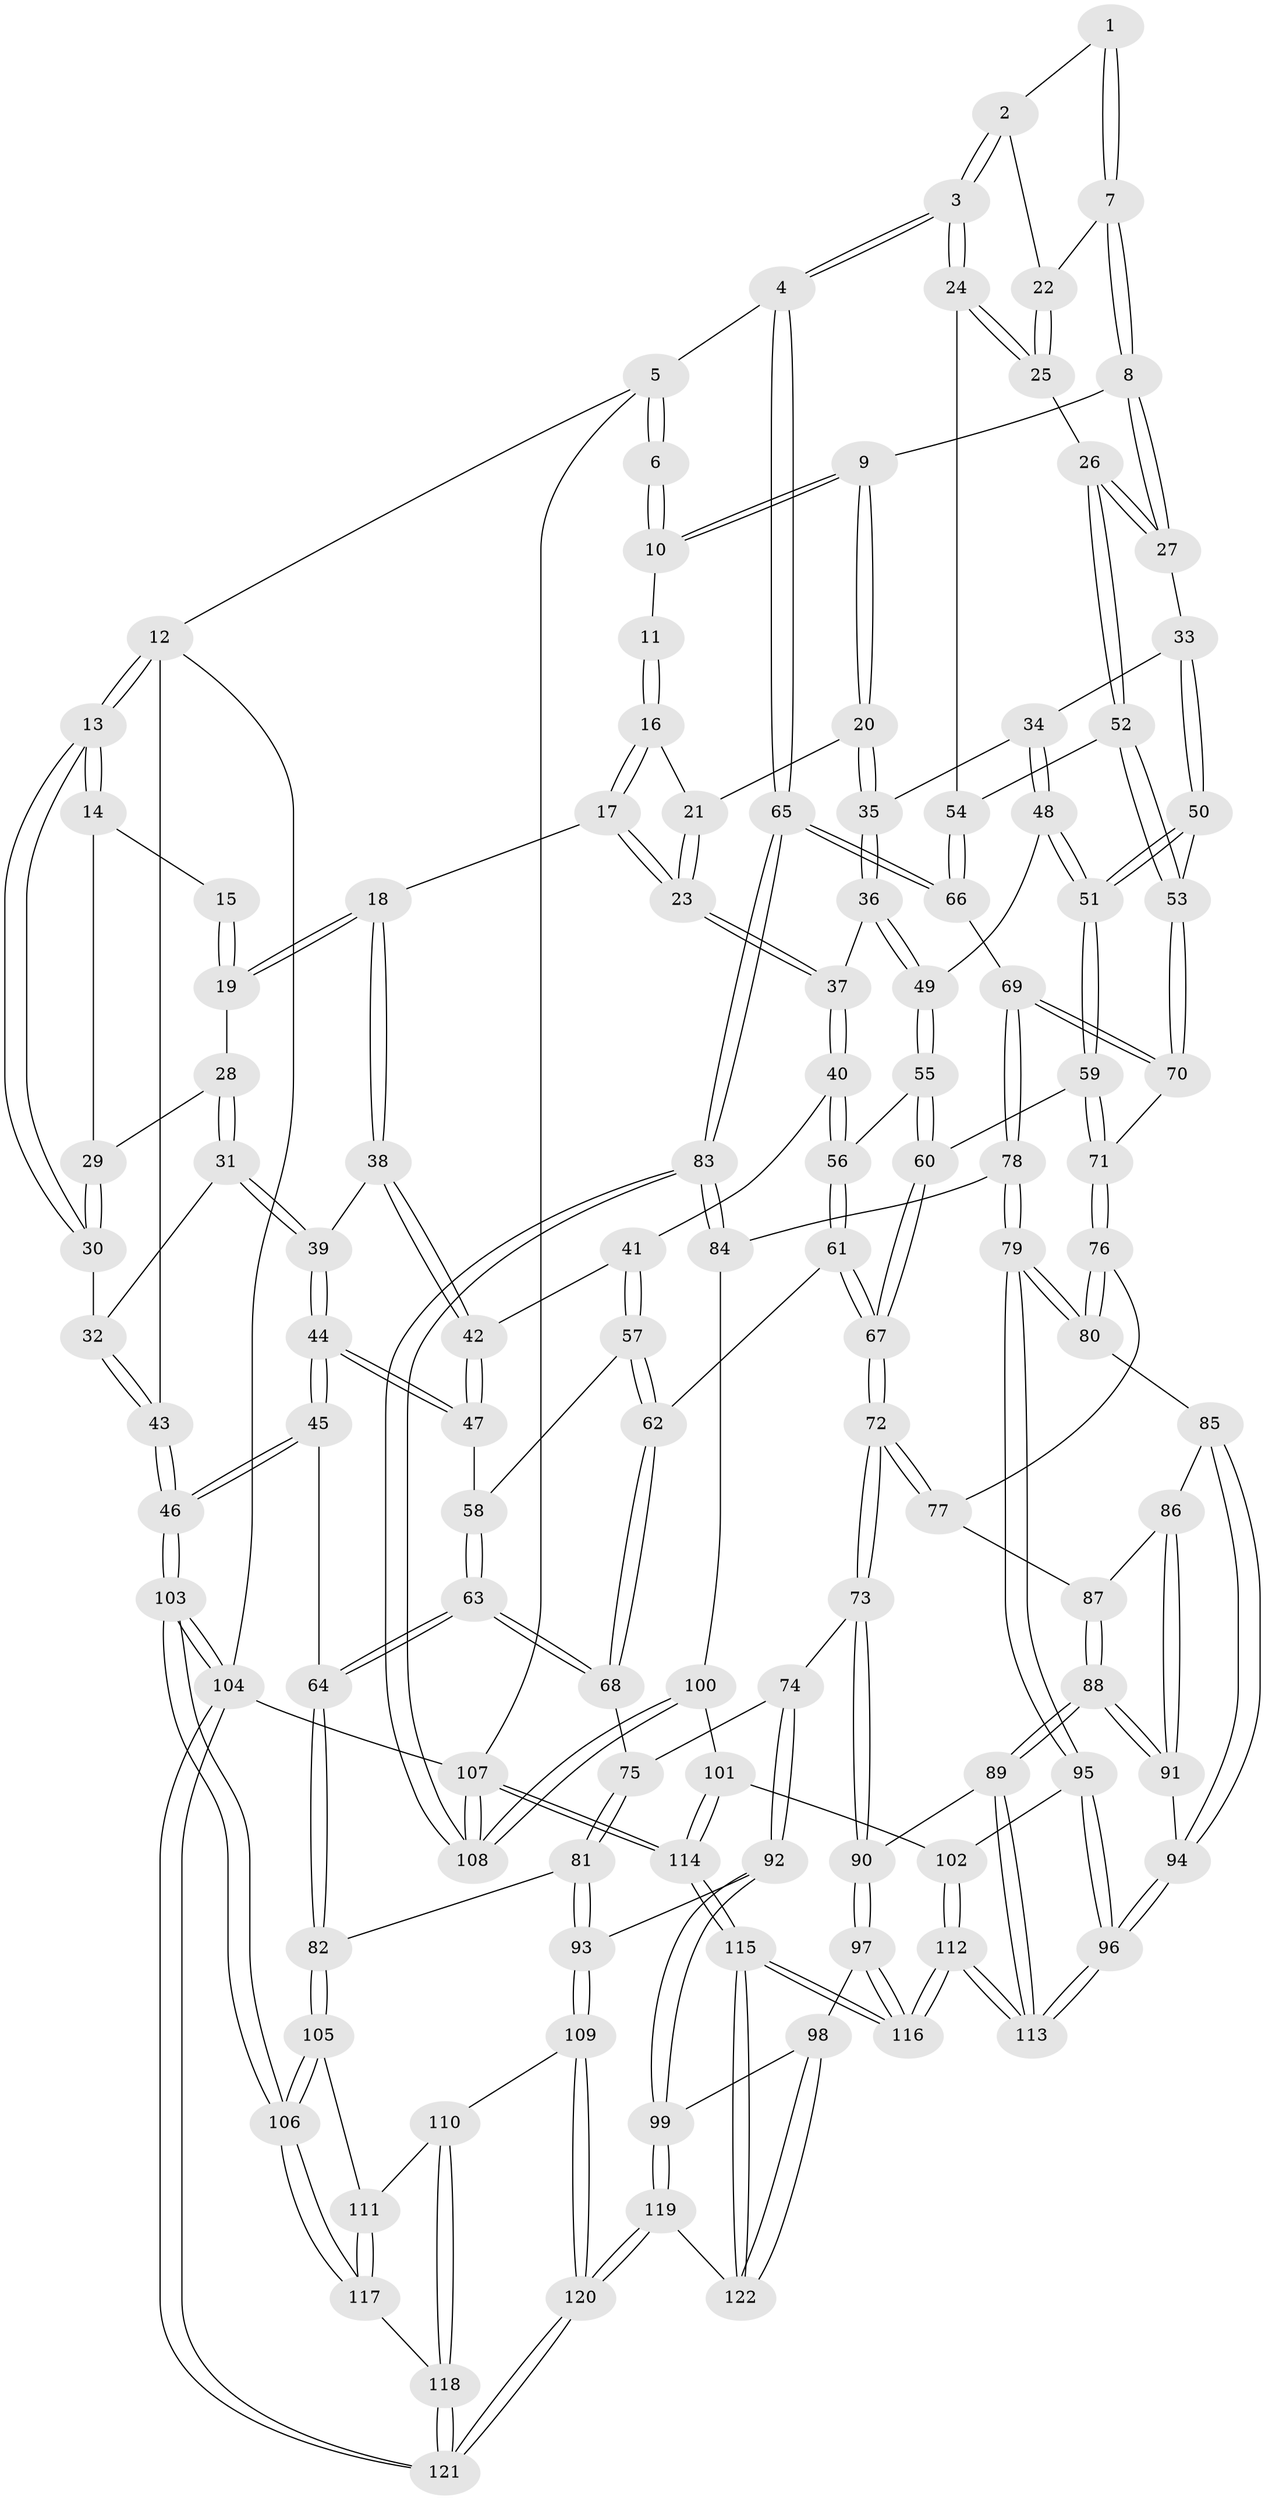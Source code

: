 // coarse degree distribution, {3: 0.10810810810810811, 4: 0.3108108108108108, 6: 0.12162162162162163, 2: 0.02702702702702703, 5: 0.43243243243243246}
// Generated by graph-tools (version 1.1) at 2025/52/02/27/25 19:52:41]
// undirected, 122 vertices, 302 edges
graph export_dot {
graph [start="1"]
  node [color=gray90,style=filled];
  1 [pos="+0.7887771492083318+0.06728100541064744"];
  2 [pos="+0.8984097291084329+0.06471803900012776"];
  3 [pos="+1+0.01915886842436409"];
  4 [pos="+1+0.013009838955729155"];
  5 [pos="+1+0"];
  6 [pos="+0.6644911541646402+0"];
  7 [pos="+0.7277658449068183+0.11292524800424396"];
  8 [pos="+0.6598250183177645+0.11785615547664242"];
  9 [pos="+0.5109757802411491+0"];
  10 [pos="+0.4964195026050857+0"];
  11 [pos="+0.4240219825248261+0"];
  12 [pos="+0+0"];
  13 [pos="+0+0"];
  14 [pos="+0+0"];
  15 [pos="+0.017079769320027218+0"];
  16 [pos="+0.29079358109737796+0.10652963918974426"];
  17 [pos="+0.21794262018401525+0.15933762833459"];
  18 [pos="+0.21142638782597842+0.16137775715671948"];
  19 [pos="+0.2109133237535932+0.16095279564626902"];
  20 [pos="+0.4612730399625128+0.1455610775415076"];
  21 [pos="+0.31822750237896313+0.1406354022941271"];
  22 [pos="+0.7729365653217835+0.14154693214071024"];
  23 [pos="+0.3881867238681967+0.261103363996967"];
  24 [pos="+1+0.11480048584225679"];
  25 [pos="+0.8531950331046334+0.2236064794539028"];
  26 [pos="+0.7904288529079604+0.27801056865736157"];
  27 [pos="+0.6589490100201517+0.24190257597628778"];
  28 [pos="+0.1402575897762707+0.15074815132616332"];
  29 [pos="+0.1330691334576821+0.1471912619925738"];
  30 [pos="+0.04779865101869615+0.1598286011321415"];
  31 [pos="+0.08646628648691651+0.2204261117650752"];
  32 [pos="+0.055285549934475896+0.2007063881632064"];
  33 [pos="+0.647450938351184+0.2525135149298441"];
  34 [pos="+0.6157688322307087+0.259384482146339"];
  35 [pos="+0.44903125792227966+0.2254751079075316"];
  36 [pos="+0.4306382884839447+0.24518350200338462"];
  37 [pos="+0.39210288220628364+0.26513391462466246"];
  38 [pos="+0.19237779848233313+0.24703379946155105"];
  39 [pos="+0.11955033518268325+0.25958269061071276"];
  40 [pos="+0.3823194723740319+0.27914729659494364"];
  41 [pos="+0.3683423585266453+0.28589931109112615"];
  42 [pos="+0.20823618035056313+0.26911740104929743"];
  43 [pos="+0+0.43582060198674133"];
  44 [pos="+0.03703193511380707+0.3762399838344327"];
  45 [pos="+0+0.48648387395532305"];
  46 [pos="+0+0.4767960287567508"];
  47 [pos="+0.20562059864591078+0.34184991896864525"];
  48 [pos="+0.5528001476115475+0.3520205982238176"];
  49 [pos="+0.5088899965979893+0.3476263991242452"];
  50 [pos="+0.6612859564845508+0.4150704574472893"];
  51 [pos="+0.5992347622440103+0.45814150754604266"];
  52 [pos="+0.8087423480292616+0.4112375963984435"];
  53 [pos="+0.791342786759407+0.43173977636609173"];
  54 [pos="+0.9036385331158093+0.40796187540315776"];
  55 [pos="+0.4699833548222766+0.4308341043912698"];
  56 [pos="+0.4264896211139753+0.42427680912842947"];
  57 [pos="+0.2699189894036369+0.41310419773900253"];
  58 [pos="+0.24211056384427052+0.40530330389955155"];
  59 [pos="+0.5796090743500635+0.4891495579992234"];
  60 [pos="+0.5533382099271157+0.4902016432184483"];
  61 [pos="+0.35967451227932806+0.4833309933319958"];
  62 [pos="+0.31094760303572516+0.47398225777165043"];
  63 [pos="+0.04791581097156417+0.5199252212561177"];
  64 [pos="+0+0.522225310073486"];
  65 [pos="+1+0.5774512322718393"];
  66 [pos="+1+0.5366183364309952"];
  67 [pos="+0.425507207212813+0.6027543038572791"];
  68 [pos="+0.23283226988899022+0.5786461608333677"];
  69 [pos="+0.8314298694040141+0.5987436308372547"];
  70 [pos="+0.7916660325328492+0.5161038620929519"];
  71 [pos="+0.6210459819049072+0.5563797919184318"];
  72 [pos="+0.4223539318428542+0.6247651298141681"];
  73 [pos="+0.4097784495129935+0.6363675130333925"];
  74 [pos="+0.32506803827562475+0.6508998104399575"];
  75 [pos="+0.24706962132130844+0.6056310417333911"];
  76 [pos="+0.6225183208558508+0.5727272036641741"];
  77 [pos="+0.48487993304064775+0.6525015659880375"];
  78 [pos="+0.8204274637800918+0.6377575436268517"];
  79 [pos="+0.7765069084883405+0.6799621153772512"];
  80 [pos="+0.6495573896065167+0.6413979152909565"];
  81 [pos="+0.14560994773188873+0.7796248490347759"];
  82 [pos="+0.13608711706157534+0.7759559289916534"];
  83 [pos="+1+0.679948257256428"];
  84 [pos="+0.9140434598779126+0.6977054297023778"];
  85 [pos="+0.6331327909895816+0.6611725032015568"];
  86 [pos="+0.5404567339783365+0.6777739606710033"];
  87 [pos="+0.4874290670581318+0.6549593337603403"];
  88 [pos="+0.5209722725522736+0.8365267686306029"];
  89 [pos="+0.44330115089342625+0.8725761661028156"];
  90 [pos="+0.42024404270330545+0.8804065170089321"];
  91 [pos="+0.574065147550096+0.8249660276898764"];
  92 [pos="+0.2516926185383493+0.8435056725811808"];
  93 [pos="+0.21669085157542706+0.841674203040007"];
  94 [pos="+0.5951293279930512+0.8246994468569007"];
  95 [pos="+0.768595158956201+0.7800108610561444"];
  96 [pos="+0.645740812168809+0.8470147160237097"];
  97 [pos="+0.4014480214008955+0.8965685736329888"];
  98 [pos="+0.4013964990183255+0.896604670691522"];
  99 [pos="+0.26053785774251276+0.8475479796038947"];
  100 [pos="+0.9089226166350264+0.8204786844525468"];
  101 [pos="+0.8648811640541764+0.8434087857038701"];
  102 [pos="+0.8419215901327438+0.8401567877850361"];
  103 [pos="+0+0.8876345854251134"];
  104 [pos="+0+1"];
  105 [pos="+0+0.8494186345185454"];
  106 [pos="+0+0.8749442483961197"];
  107 [pos="+1+1"];
  108 [pos="+1+0.8141747081328455"];
  109 [pos="+0.19854447817347695+0.8712375206567585"];
  110 [pos="+0.10104114592264449+0.9314191866444912"];
  111 [pos="+0.02394080451476998+0.8933998860596908"];
  112 [pos="+0.7151063889689536+1"];
  113 [pos="+0.7023774857690769+1"];
  114 [pos="+1+1"];
  115 [pos="+0.7538889762964016+1"];
  116 [pos="+0.715184756218678+1"];
  117 [pos="+0.055662404295250094+0.9636436582118117"];
  118 [pos="+0.0727181565974314+0.97874602531741"];
  119 [pos="+0.22171924294289416+1"];
  120 [pos="+0.11074030585772313+1"];
  121 [pos="+0.05155213796740069+1"];
  122 [pos="+0.39815424749047357+1"];
  1 -- 2;
  1 -- 7;
  1 -- 7;
  2 -- 3;
  2 -- 3;
  2 -- 22;
  3 -- 4;
  3 -- 4;
  3 -- 24;
  3 -- 24;
  4 -- 5;
  4 -- 65;
  4 -- 65;
  5 -- 6;
  5 -- 6;
  5 -- 12;
  5 -- 107;
  6 -- 10;
  6 -- 10;
  7 -- 8;
  7 -- 8;
  7 -- 22;
  8 -- 9;
  8 -- 27;
  8 -- 27;
  9 -- 10;
  9 -- 10;
  9 -- 20;
  9 -- 20;
  10 -- 11;
  11 -- 16;
  11 -- 16;
  12 -- 13;
  12 -- 13;
  12 -- 43;
  12 -- 104;
  13 -- 14;
  13 -- 14;
  13 -- 30;
  13 -- 30;
  14 -- 15;
  14 -- 29;
  15 -- 19;
  15 -- 19;
  16 -- 17;
  16 -- 17;
  16 -- 21;
  17 -- 18;
  17 -- 23;
  17 -- 23;
  18 -- 19;
  18 -- 19;
  18 -- 38;
  18 -- 38;
  19 -- 28;
  20 -- 21;
  20 -- 35;
  20 -- 35;
  21 -- 23;
  21 -- 23;
  22 -- 25;
  22 -- 25;
  23 -- 37;
  23 -- 37;
  24 -- 25;
  24 -- 25;
  24 -- 54;
  25 -- 26;
  26 -- 27;
  26 -- 27;
  26 -- 52;
  26 -- 52;
  27 -- 33;
  28 -- 29;
  28 -- 31;
  28 -- 31;
  29 -- 30;
  29 -- 30;
  30 -- 32;
  31 -- 32;
  31 -- 39;
  31 -- 39;
  32 -- 43;
  32 -- 43;
  33 -- 34;
  33 -- 50;
  33 -- 50;
  34 -- 35;
  34 -- 48;
  34 -- 48;
  35 -- 36;
  35 -- 36;
  36 -- 37;
  36 -- 49;
  36 -- 49;
  37 -- 40;
  37 -- 40;
  38 -- 39;
  38 -- 42;
  38 -- 42;
  39 -- 44;
  39 -- 44;
  40 -- 41;
  40 -- 56;
  40 -- 56;
  41 -- 42;
  41 -- 57;
  41 -- 57;
  42 -- 47;
  42 -- 47;
  43 -- 46;
  43 -- 46;
  44 -- 45;
  44 -- 45;
  44 -- 47;
  44 -- 47;
  45 -- 46;
  45 -- 46;
  45 -- 64;
  46 -- 103;
  46 -- 103;
  47 -- 58;
  48 -- 49;
  48 -- 51;
  48 -- 51;
  49 -- 55;
  49 -- 55;
  50 -- 51;
  50 -- 51;
  50 -- 53;
  51 -- 59;
  51 -- 59;
  52 -- 53;
  52 -- 53;
  52 -- 54;
  53 -- 70;
  53 -- 70;
  54 -- 66;
  54 -- 66;
  55 -- 56;
  55 -- 60;
  55 -- 60;
  56 -- 61;
  56 -- 61;
  57 -- 58;
  57 -- 62;
  57 -- 62;
  58 -- 63;
  58 -- 63;
  59 -- 60;
  59 -- 71;
  59 -- 71;
  60 -- 67;
  60 -- 67;
  61 -- 62;
  61 -- 67;
  61 -- 67;
  62 -- 68;
  62 -- 68;
  63 -- 64;
  63 -- 64;
  63 -- 68;
  63 -- 68;
  64 -- 82;
  64 -- 82;
  65 -- 66;
  65 -- 66;
  65 -- 83;
  65 -- 83;
  66 -- 69;
  67 -- 72;
  67 -- 72;
  68 -- 75;
  69 -- 70;
  69 -- 70;
  69 -- 78;
  69 -- 78;
  70 -- 71;
  71 -- 76;
  71 -- 76;
  72 -- 73;
  72 -- 73;
  72 -- 77;
  72 -- 77;
  73 -- 74;
  73 -- 90;
  73 -- 90;
  74 -- 75;
  74 -- 92;
  74 -- 92;
  75 -- 81;
  75 -- 81;
  76 -- 77;
  76 -- 80;
  76 -- 80;
  77 -- 87;
  78 -- 79;
  78 -- 79;
  78 -- 84;
  79 -- 80;
  79 -- 80;
  79 -- 95;
  79 -- 95;
  80 -- 85;
  81 -- 82;
  81 -- 93;
  81 -- 93;
  82 -- 105;
  82 -- 105;
  83 -- 84;
  83 -- 84;
  83 -- 108;
  83 -- 108;
  84 -- 100;
  85 -- 86;
  85 -- 94;
  85 -- 94;
  86 -- 87;
  86 -- 91;
  86 -- 91;
  87 -- 88;
  87 -- 88;
  88 -- 89;
  88 -- 89;
  88 -- 91;
  88 -- 91;
  89 -- 90;
  89 -- 113;
  89 -- 113;
  90 -- 97;
  90 -- 97;
  91 -- 94;
  92 -- 93;
  92 -- 99;
  92 -- 99;
  93 -- 109;
  93 -- 109;
  94 -- 96;
  94 -- 96;
  95 -- 96;
  95 -- 96;
  95 -- 102;
  96 -- 113;
  96 -- 113;
  97 -- 98;
  97 -- 116;
  97 -- 116;
  98 -- 99;
  98 -- 122;
  98 -- 122;
  99 -- 119;
  99 -- 119;
  100 -- 101;
  100 -- 108;
  100 -- 108;
  101 -- 102;
  101 -- 114;
  101 -- 114;
  102 -- 112;
  102 -- 112;
  103 -- 104;
  103 -- 104;
  103 -- 106;
  103 -- 106;
  104 -- 121;
  104 -- 121;
  104 -- 107;
  105 -- 106;
  105 -- 106;
  105 -- 111;
  106 -- 117;
  106 -- 117;
  107 -- 108;
  107 -- 108;
  107 -- 114;
  107 -- 114;
  109 -- 110;
  109 -- 120;
  109 -- 120;
  110 -- 111;
  110 -- 118;
  110 -- 118;
  111 -- 117;
  111 -- 117;
  112 -- 113;
  112 -- 113;
  112 -- 116;
  112 -- 116;
  114 -- 115;
  114 -- 115;
  115 -- 116;
  115 -- 116;
  115 -- 122;
  115 -- 122;
  117 -- 118;
  118 -- 121;
  118 -- 121;
  119 -- 120;
  119 -- 120;
  119 -- 122;
  120 -- 121;
  120 -- 121;
}
